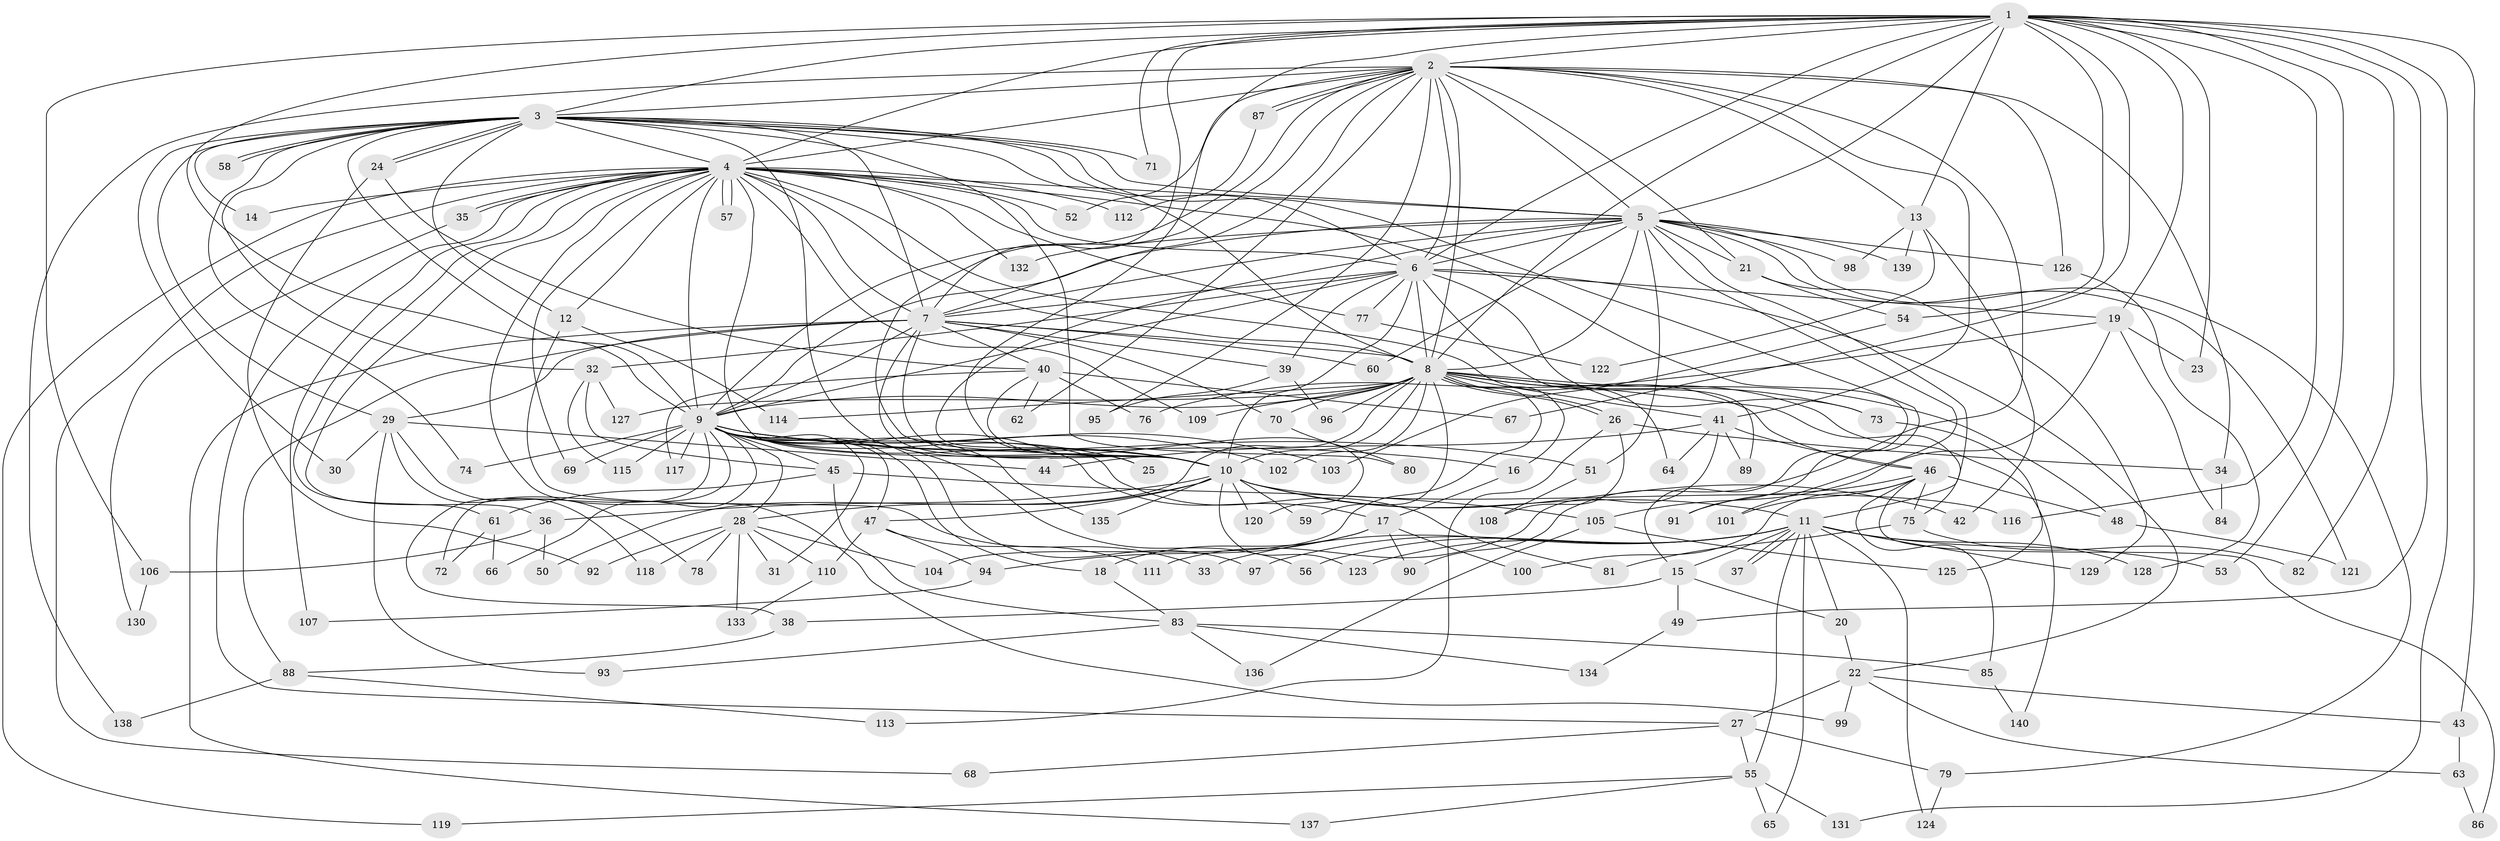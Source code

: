 // Generated by graph-tools (version 1.1) at 2025/01/03/09/25 03:01:14]
// undirected, 140 vertices, 305 edges
graph export_dot {
graph [start="1"]
  node [color=gray90,style=filled];
  1;
  2;
  3;
  4;
  5;
  6;
  7;
  8;
  9;
  10;
  11;
  12;
  13;
  14;
  15;
  16;
  17;
  18;
  19;
  20;
  21;
  22;
  23;
  24;
  25;
  26;
  27;
  28;
  29;
  30;
  31;
  32;
  33;
  34;
  35;
  36;
  37;
  38;
  39;
  40;
  41;
  42;
  43;
  44;
  45;
  46;
  47;
  48;
  49;
  50;
  51;
  52;
  53;
  54;
  55;
  56;
  57;
  58;
  59;
  60;
  61;
  62;
  63;
  64;
  65;
  66;
  67;
  68;
  69;
  70;
  71;
  72;
  73;
  74;
  75;
  76;
  77;
  78;
  79;
  80;
  81;
  82;
  83;
  84;
  85;
  86;
  87;
  88;
  89;
  90;
  91;
  92;
  93;
  94;
  95;
  96;
  97;
  98;
  99;
  100;
  101;
  102;
  103;
  104;
  105;
  106;
  107;
  108;
  109;
  110;
  111;
  112;
  113;
  114;
  115;
  116;
  117;
  118;
  119;
  120;
  121;
  122;
  123;
  124;
  125;
  126;
  127;
  128;
  129;
  130;
  131;
  132;
  133;
  134;
  135;
  136;
  137;
  138;
  139;
  140;
  1 -- 2;
  1 -- 3;
  1 -- 4;
  1 -- 5;
  1 -- 6;
  1 -- 7;
  1 -- 8;
  1 -- 9;
  1 -- 10;
  1 -- 13;
  1 -- 19;
  1 -- 23;
  1 -- 43;
  1 -- 49;
  1 -- 53;
  1 -- 54;
  1 -- 67;
  1 -- 71;
  1 -- 82;
  1 -- 106;
  1 -- 116;
  1 -- 131;
  2 -- 3;
  2 -- 4;
  2 -- 5;
  2 -- 6;
  2 -- 7;
  2 -- 8;
  2 -- 9;
  2 -- 10;
  2 -- 13;
  2 -- 21;
  2 -- 34;
  2 -- 41;
  2 -- 52;
  2 -- 62;
  2 -- 87;
  2 -- 87;
  2 -- 90;
  2 -- 95;
  2 -- 126;
  2 -- 138;
  3 -- 4;
  3 -- 5;
  3 -- 6;
  3 -- 7;
  3 -- 8;
  3 -- 9;
  3 -- 10;
  3 -- 12;
  3 -- 14;
  3 -- 24;
  3 -- 24;
  3 -- 29;
  3 -- 30;
  3 -- 32;
  3 -- 58;
  3 -- 58;
  3 -- 71;
  3 -- 74;
  3 -- 80;
  3 -- 91;
  4 -- 5;
  4 -- 6;
  4 -- 7;
  4 -- 8;
  4 -- 9;
  4 -- 10;
  4 -- 12;
  4 -- 14;
  4 -- 15;
  4 -- 27;
  4 -- 35;
  4 -- 35;
  4 -- 36;
  4 -- 52;
  4 -- 57;
  4 -- 57;
  4 -- 61;
  4 -- 64;
  4 -- 68;
  4 -- 69;
  4 -- 77;
  4 -- 99;
  4 -- 107;
  4 -- 109;
  4 -- 112;
  4 -- 119;
  4 -- 132;
  5 -- 6;
  5 -- 7;
  5 -- 8;
  5 -- 9;
  5 -- 10;
  5 -- 11;
  5 -- 21;
  5 -- 51;
  5 -- 60;
  5 -- 79;
  5 -- 98;
  5 -- 101;
  5 -- 121;
  5 -- 126;
  5 -- 132;
  5 -- 139;
  6 -- 7;
  6 -- 8;
  6 -- 9;
  6 -- 10;
  6 -- 19;
  6 -- 22;
  6 -- 32;
  6 -- 39;
  6 -- 73;
  6 -- 77;
  6 -- 89;
  7 -- 8;
  7 -- 9;
  7 -- 10;
  7 -- 25;
  7 -- 29;
  7 -- 39;
  7 -- 40;
  7 -- 60;
  7 -- 70;
  7 -- 88;
  7 -- 137;
  8 -- 9;
  8 -- 10;
  8 -- 16;
  8 -- 26;
  8 -- 26;
  8 -- 41;
  8 -- 46;
  8 -- 48;
  8 -- 50;
  8 -- 59;
  8 -- 70;
  8 -- 73;
  8 -- 75;
  8 -- 96;
  8 -- 102;
  8 -- 104;
  8 -- 109;
  8 -- 114;
  8 -- 127;
  8 -- 140;
  9 -- 10;
  9 -- 16;
  9 -- 17;
  9 -- 18;
  9 -- 25;
  9 -- 28;
  9 -- 31;
  9 -- 38;
  9 -- 45;
  9 -- 47;
  9 -- 51;
  9 -- 56;
  9 -- 66;
  9 -- 69;
  9 -- 72;
  9 -- 74;
  9 -- 81;
  9 -- 97;
  9 -- 102;
  9 -- 103;
  9 -- 115;
  9 -- 117;
  9 -- 135;
  10 -- 11;
  10 -- 28;
  10 -- 36;
  10 -- 42;
  10 -- 47;
  10 -- 59;
  10 -- 116;
  10 -- 120;
  10 -- 123;
  10 -- 135;
  11 -- 15;
  11 -- 20;
  11 -- 33;
  11 -- 37;
  11 -- 37;
  11 -- 53;
  11 -- 55;
  11 -- 56;
  11 -- 65;
  11 -- 97;
  11 -- 123;
  11 -- 124;
  11 -- 128;
  11 -- 129;
  12 -- 33;
  12 -- 114;
  13 -- 42;
  13 -- 98;
  13 -- 122;
  13 -- 139;
  15 -- 20;
  15 -- 38;
  15 -- 49;
  16 -- 17;
  17 -- 18;
  17 -- 90;
  17 -- 94;
  17 -- 100;
  18 -- 83;
  19 -- 23;
  19 -- 76;
  19 -- 84;
  19 -- 105;
  20 -- 22;
  21 -- 54;
  21 -- 129;
  22 -- 27;
  22 -- 43;
  22 -- 63;
  22 -- 99;
  24 -- 40;
  24 -- 92;
  26 -- 34;
  26 -- 108;
  26 -- 113;
  27 -- 55;
  27 -- 68;
  27 -- 79;
  28 -- 31;
  28 -- 78;
  28 -- 92;
  28 -- 104;
  28 -- 110;
  28 -- 118;
  28 -- 133;
  29 -- 30;
  29 -- 44;
  29 -- 78;
  29 -- 93;
  29 -- 118;
  32 -- 45;
  32 -- 115;
  32 -- 127;
  34 -- 84;
  35 -- 130;
  36 -- 50;
  36 -- 106;
  38 -- 88;
  39 -- 95;
  39 -- 96;
  40 -- 62;
  40 -- 67;
  40 -- 76;
  40 -- 117;
  40 -- 120;
  41 -- 44;
  41 -- 46;
  41 -- 64;
  41 -- 89;
  41 -- 111;
  43 -- 63;
  45 -- 61;
  45 -- 83;
  45 -- 105;
  46 -- 48;
  46 -- 75;
  46 -- 85;
  46 -- 86;
  46 -- 91;
  46 -- 100;
  46 -- 101;
  47 -- 94;
  47 -- 110;
  47 -- 111;
  48 -- 121;
  49 -- 134;
  51 -- 108;
  54 -- 103;
  55 -- 65;
  55 -- 119;
  55 -- 131;
  55 -- 137;
  61 -- 66;
  61 -- 72;
  63 -- 86;
  70 -- 80;
  73 -- 125;
  75 -- 81;
  75 -- 82;
  77 -- 122;
  79 -- 124;
  83 -- 85;
  83 -- 93;
  83 -- 134;
  83 -- 136;
  85 -- 140;
  87 -- 112;
  88 -- 113;
  88 -- 138;
  94 -- 107;
  105 -- 125;
  105 -- 136;
  106 -- 130;
  110 -- 133;
  126 -- 128;
}
